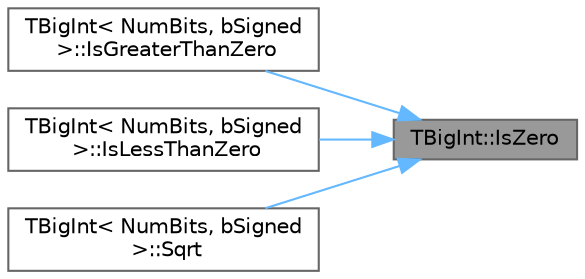 digraph "TBigInt::IsZero"
{
 // INTERACTIVE_SVG=YES
 // LATEX_PDF_SIZE
  bgcolor="transparent";
  edge [fontname=Helvetica,fontsize=10,labelfontname=Helvetica,labelfontsize=10];
  node [fontname=Helvetica,fontsize=10,shape=box,height=0.2,width=0.4];
  rankdir="RL";
  Node1 [id="Node000001",label="TBigInt::IsZero",height=0.2,width=0.4,color="gray40", fillcolor="grey60", style="filled", fontcolor="black",tooltip="this == 0"];
  Node1 -> Node2 [id="edge1_Node000001_Node000002",dir="back",color="steelblue1",style="solid",tooltip=" "];
  Node2 [id="Node000002",label="TBigInt\< NumBits, bSigned\l \>::IsGreaterThanZero",height=0.2,width=0.4,color="grey40", fillcolor="white", style="filled",URL="$d1/db0/classTBigInt.html#acc70be13487728d7b59d36d36b8a4386",tooltip=" "];
  Node1 -> Node3 [id="edge2_Node000001_Node000003",dir="back",color="steelblue1",style="solid",tooltip=" "];
  Node3 [id="Node000003",label="TBigInt\< NumBits, bSigned\l \>::IsLessThanZero",height=0.2,width=0.4,color="grey40", fillcolor="white", style="filled",URL="$d1/db0/classTBigInt.html#ae8925f3efa59b3b2deafe060f1f0bad7",tooltip=" "];
  Node1 -> Node4 [id="edge3_Node000001_Node000004",dir="back",color="steelblue1",style="solid",tooltip=" "];
  Node4 [id="Node000004",label="TBigInt\< NumBits, bSigned\l \>::Sqrt",height=0.2,width=0.4,color="grey40", fillcolor="white", style="filled",URL="$d1/db0/classTBigInt.html#af3b59399cb4372c678448bb6b5d2173d",tooltip=" "];
}
